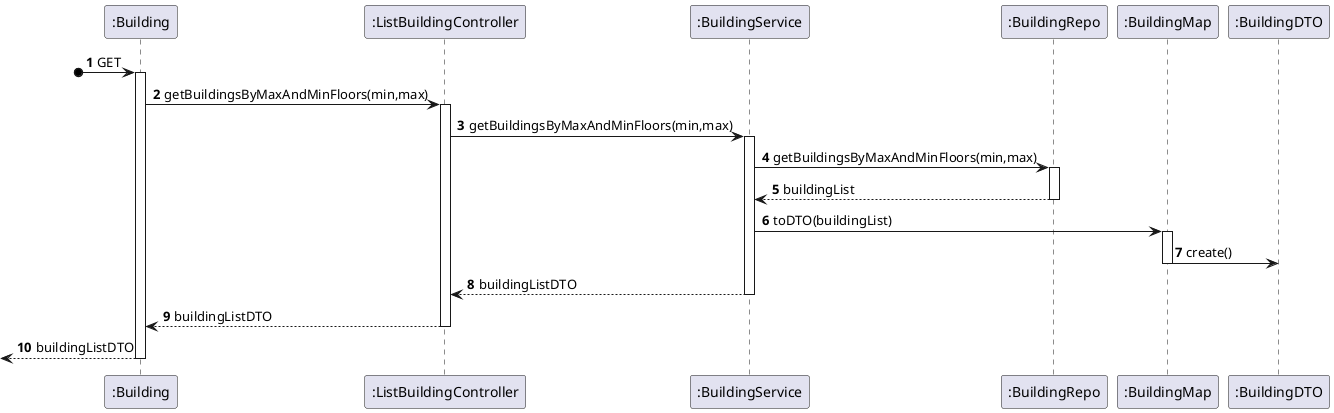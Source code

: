 @startuml

autonumber

participant ":Building" as Floor
participant ":ListBuildingController" as Controller
participant ":BuildingService" as Service
participant ":BuildingRepo" as Repo
participant ":BuildingMap" as Map
participant ":BuildingDTO" as DTO

?o->Floor: GET
activate Floor

Floor -> Controller: getBuildingsByMaxAndMinFloors(min,max)
activate Controller

Controller -> Service: getBuildingsByMaxAndMinFloors(min,max)
activate Service

Service -> Repo: getBuildingsByMaxAndMinFloors(min,max)
activate Repo


Repo --> Service: buildingList
deactivate Repo
Service -> Map: toDTO(buildingList)
activate Map
Map -> DTO:create()
deactivate Map

Service --> Controller: buildingListDTO
deactivate Service

Controller --> Floor: buildingListDTO
deactivate Controller

<--Floor: buildingListDTO
deactivate Floor


@enduml
